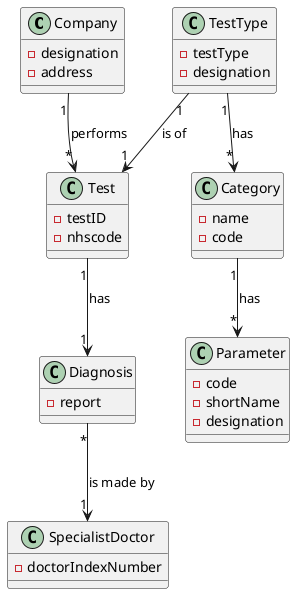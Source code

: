 @startuml
'https://plantuml.com/class-diagram


class Company {
- designation
- address
}

class Test {
- testID
- nhscode
}

class TestType {
- testType
- designation
}

class Category {
- name
- code
}

class Parameter{
- code
- shortName
- designation

}

class Diagnosis {
- report
}

class SpecialistDoctor {
- doctorIndexNumber
}

Company "1" --> "*" Test : performs
Test "1" --> "1" Diagnosis : has
Diagnosis "*" --> "1" SpecialistDoctor : is made by
TestType "1" --> "1" Test : is of
TestType "1" --> "*" Category : has
Category "1" --> "*" Parameter : has


@enduml